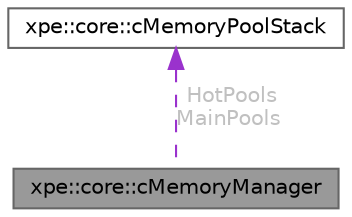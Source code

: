 digraph "xpe::core::cMemoryManager"
{
 // LATEX_PDF_SIZE
  bgcolor="transparent";
  edge [fontname=Helvetica,fontsize=10,labelfontname=Helvetica,labelfontsize=10];
  node [fontname=Helvetica,fontsize=10,shape=box,height=0.2,width=0.4];
  Node1 [id="Node000001",label="xpe::core::cMemoryManager",height=0.2,width=0.4,color="gray40", fillcolor="grey60", style="filled", fontcolor="black",tooltip=" "];
  Node2 -> Node1 [id="edge3_Node000001_Node000002",dir="back",color="darkorchid3",style="dashed",tooltip=" ",label=" HotPools\nMainPools",fontcolor="grey" ];
  Node2 [id="Node000002",label="xpe::core::cMemoryPoolStack",height=0.2,width=0.4,color="gray40", fillcolor="white", style="filled",URL="$classxpe_1_1core_1_1c_memory_pool_stack.html",tooltip=" "];
}
